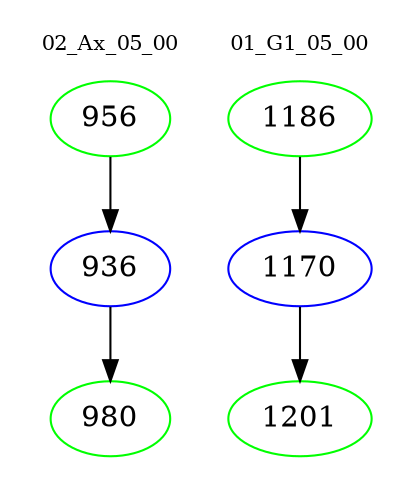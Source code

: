 digraph{
subgraph cluster_0 {
color = white
label = "02_Ax_05_00";
fontsize=10;
T0_956 [label="956", color="green"]
T0_956 -> T0_936 [color="black"]
T0_936 [label="936", color="blue"]
T0_936 -> T0_980 [color="black"]
T0_980 [label="980", color="green"]
}
subgraph cluster_1 {
color = white
label = "01_G1_05_00";
fontsize=10;
T1_1186 [label="1186", color="green"]
T1_1186 -> T1_1170 [color="black"]
T1_1170 [label="1170", color="blue"]
T1_1170 -> T1_1201 [color="black"]
T1_1201 [label="1201", color="green"]
}
}
